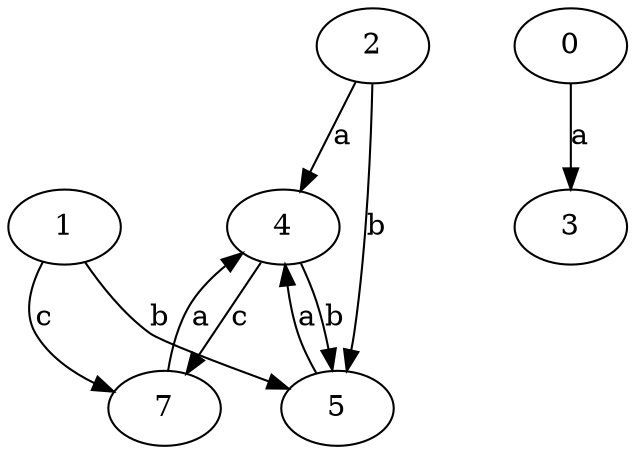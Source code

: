 strict digraph  {
2;
3;
4;
5;
0;
1;
7;
2 -> 4  [label=a];
2 -> 5  [label=b];
4 -> 5  [label=b];
4 -> 7  [label=c];
5 -> 4  [label=a];
0 -> 3  [label=a];
1 -> 5  [label=b];
1 -> 7  [label=c];
7 -> 4  [label=a];
}
